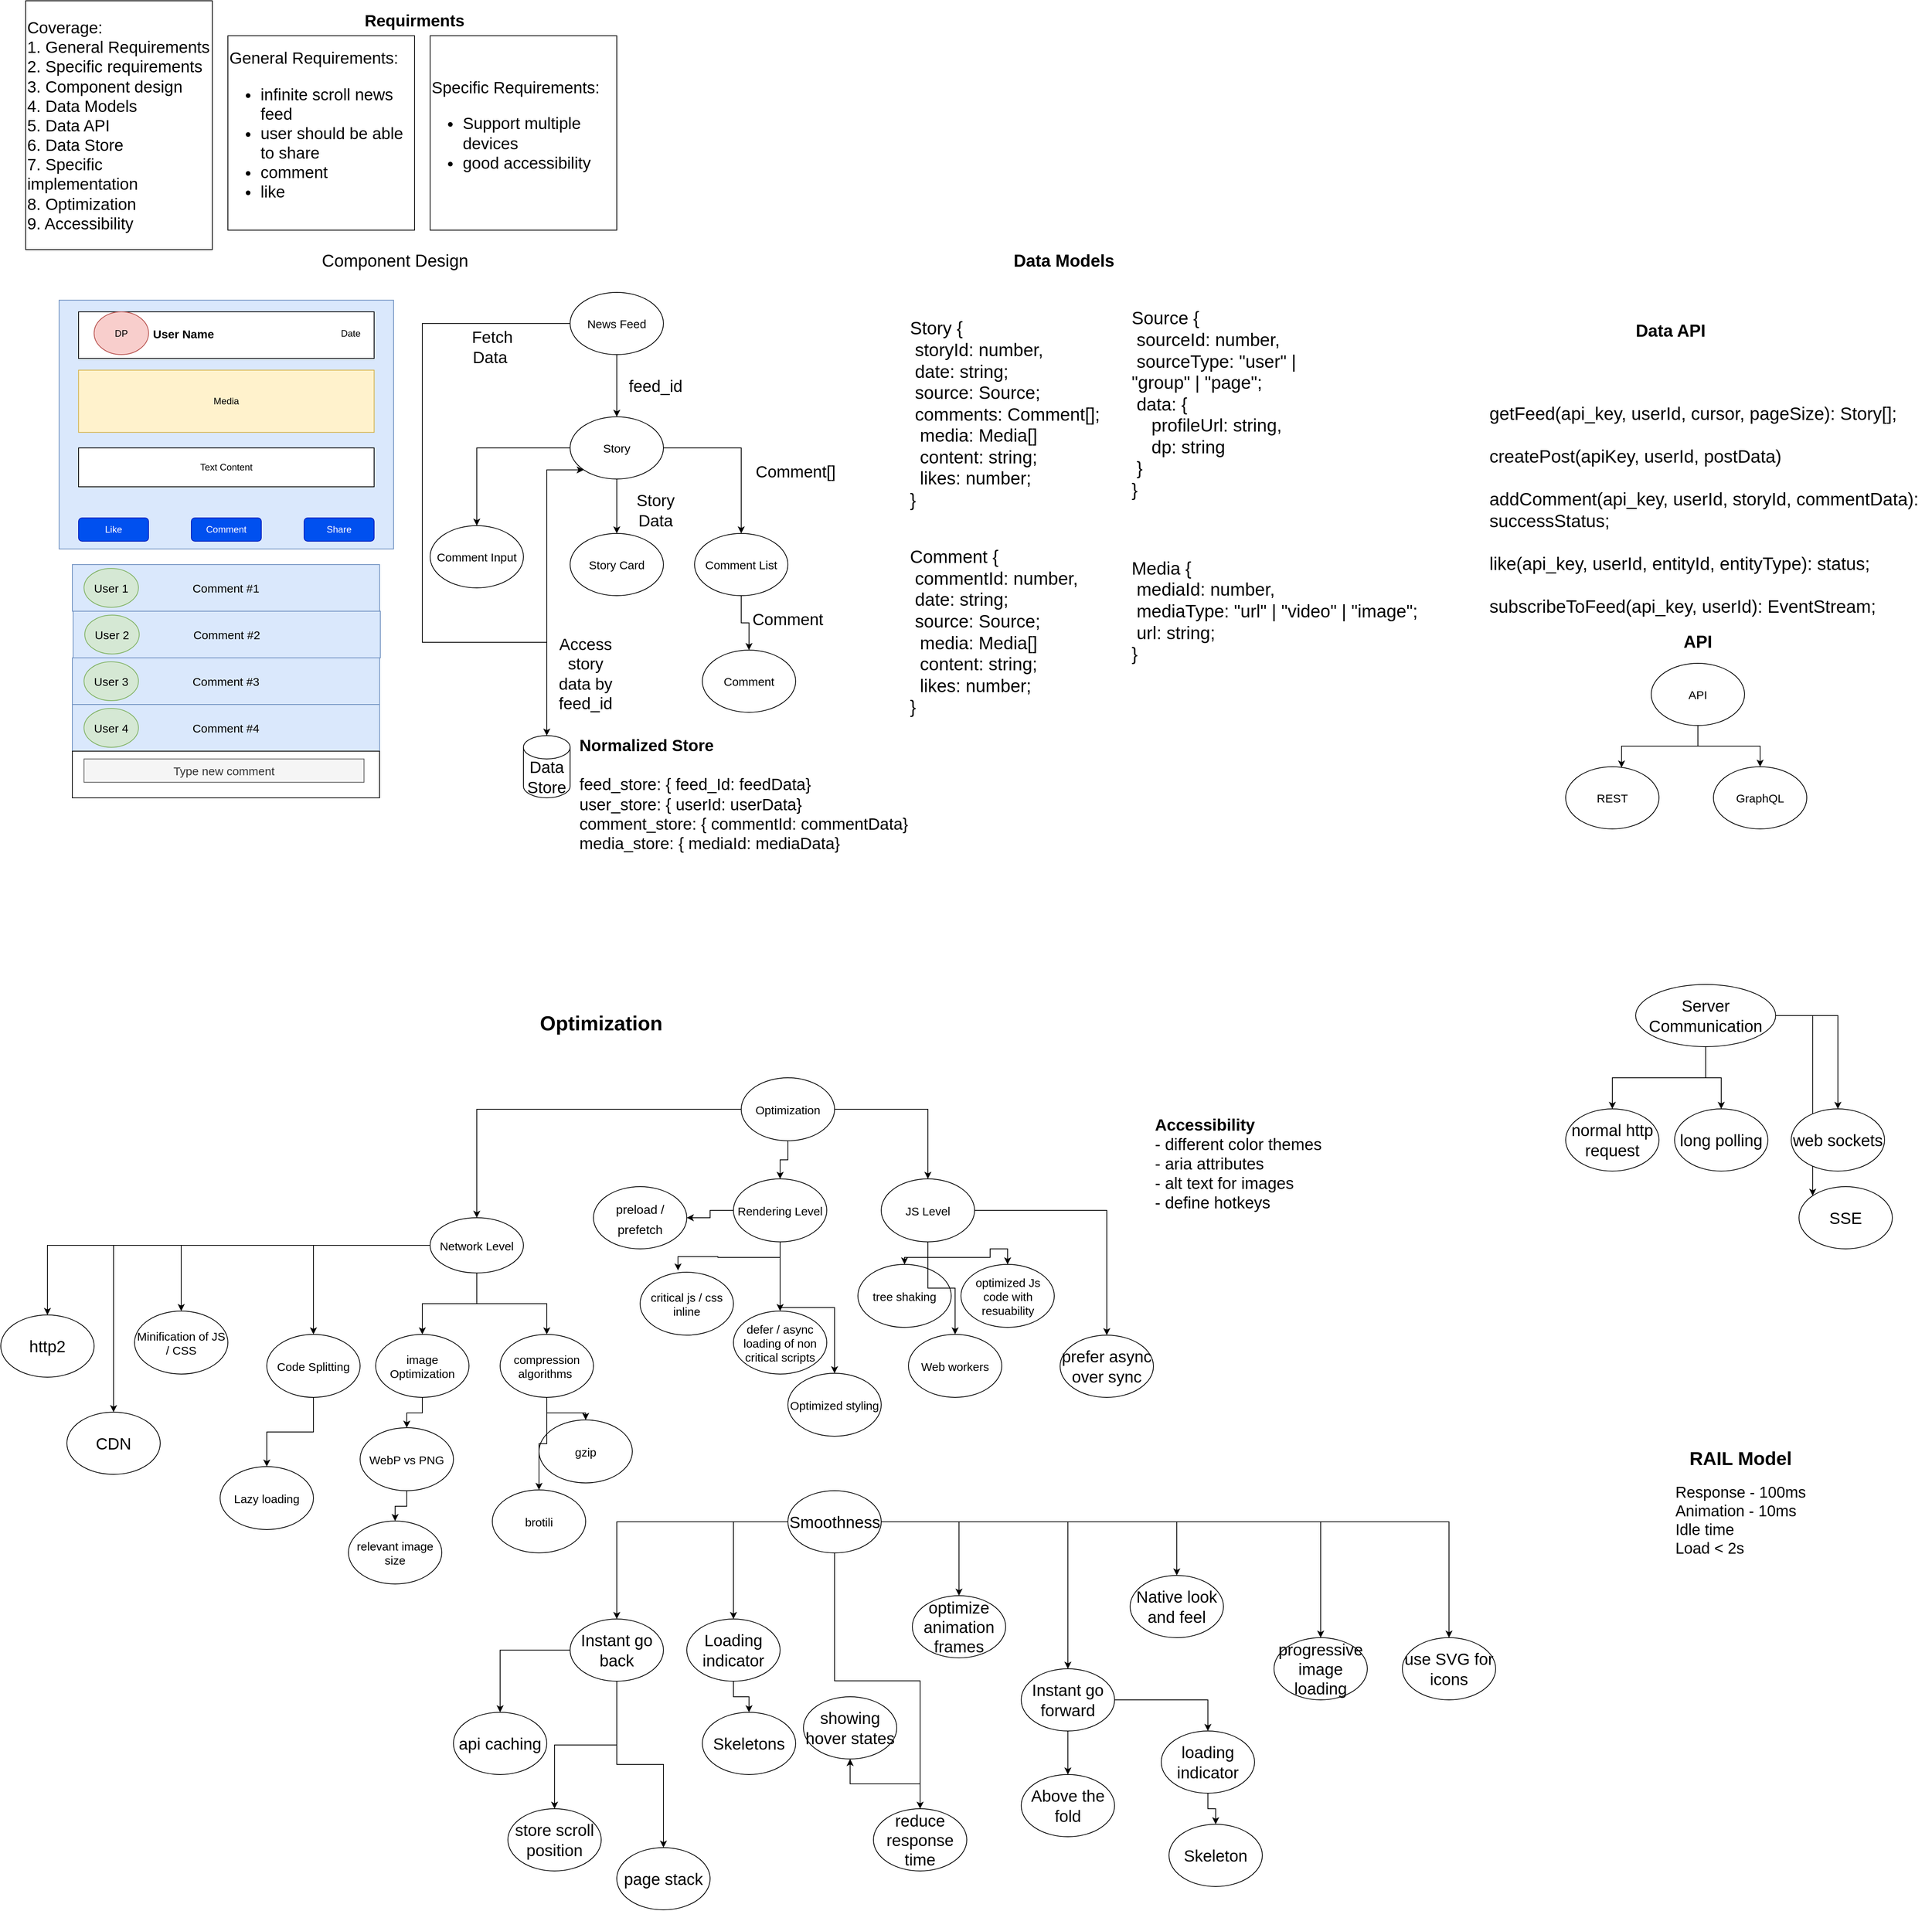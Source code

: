 <mxfile version="14.4.3" type="github">
  <diagram id="0p0uks14Em0C33D2EBcK" name="Page-1">
    <mxGraphModel dx="2427" dy="897" grid="1" gridSize="10" guides="1" tooltips="1" connect="1" arrows="1" fold="1" page="1" pageScale="1" pageWidth="850" pageHeight="1100" math="0" shadow="0">
      <root>
        <mxCell id="0" />
        <mxCell id="1" parent="0" />
        <mxCell id="MBViv05MB3DgkDzxGcCP-1" value="&lt;div style=&quot;font-size: 21px&quot;&gt;&lt;font style=&quot;font-size: 21px&quot;&gt;General Requirements:&lt;/font&gt;&lt;/div&gt;&lt;div style=&quot;font-size: 21px&quot;&gt;&lt;ul&gt;&lt;li&gt;&lt;font style=&quot;font-size: 21px&quot;&gt;infinite scroll news feed&lt;/font&gt;&lt;/li&gt;&lt;li&gt;&lt;font style=&quot;font-size: 21px&quot;&gt;user should be able to share&lt;/font&gt;&lt;/li&gt;&lt;li&gt;&lt;font style=&quot;font-size: 21px&quot;&gt;comment&amp;nbsp;&lt;/font&gt;&lt;/li&gt;&lt;li&gt;&lt;font style=&quot;font-size: 21px&quot;&gt;like&lt;/font&gt;&lt;/li&gt;&lt;/ul&gt;&lt;/div&gt;" style="rounded=0;whiteSpace=wrap;html=1;align=left;" vertex="1" parent="1">
          <mxGeometry x="-490" y="60" width="240" height="250" as="geometry" />
        </mxCell>
        <mxCell id="MBViv05MB3DgkDzxGcCP-2" value="&lt;div style=&quot;font-size: 21px&quot;&gt;&lt;font style=&quot;font-size: 21px&quot;&gt;Specific Requirements:&lt;/font&gt;&lt;/div&gt;&lt;div style=&quot;font-size: 21px&quot;&gt;&lt;ul&gt;&lt;li&gt;&lt;font style=&quot;font-size: 21px&quot;&gt;Support multiple devices&lt;/font&gt;&lt;/li&gt;&lt;li&gt;&lt;font style=&quot;font-size: 21px&quot;&gt;good accessibility&lt;/font&gt;&lt;/li&gt;&lt;/ul&gt;&lt;/div&gt;" style="rounded=0;whiteSpace=wrap;html=1;align=left;" vertex="1" parent="1">
          <mxGeometry x="-230" y="60" width="240" height="250" as="geometry" />
        </mxCell>
        <mxCell id="MBViv05MB3DgkDzxGcCP-3" value="&lt;font style=&quot;font-size: 21px&quot;&gt;Coverage:&lt;br&gt;1. General Requirements&lt;br&gt;2. Specific requirements&lt;br&gt;3. Component design&lt;br&gt;4. Data Models&lt;br&gt;5. Data API&lt;br&gt;6. Data Store&lt;br&gt;7. Specific implementation&lt;br&gt;8. Optimization&lt;br&gt;9. Accessibility&lt;/font&gt;" style="rounded=0;whiteSpace=wrap;html=1;align=left;" vertex="1" parent="1">
          <mxGeometry x="-750" y="15" width="240" height="320" as="geometry" />
        </mxCell>
        <mxCell id="MBViv05MB3DgkDzxGcCP-4" value="&lt;b&gt;&lt;font style=&quot;font-size: 21px&quot;&gt;Requirments&lt;/font&gt;&lt;/b&gt;" style="text;html=1;strokeColor=none;fillColor=none;align=center;verticalAlign=middle;whiteSpace=wrap;rounded=0;" vertex="1" parent="1">
          <mxGeometry x="-270" y="30" width="40" height="20" as="geometry" />
        </mxCell>
        <mxCell id="MBViv05MB3DgkDzxGcCP-85" value="" style="group" vertex="1" connectable="0" parent="1">
          <mxGeometry x="-690" y="740" width="396" height="300" as="geometry" />
        </mxCell>
        <mxCell id="MBViv05MB3DgkDzxGcCP-71" value="" style="group" vertex="1" connectable="0" parent="MBViv05MB3DgkDzxGcCP-85">
          <mxGeometry width="395" height="60" as="geometry" />
        </mxCell>
        <mxCell id="MBViv05MB3DgkDzxGcCP-66" value="Comment #1" style="rounded=0;whiteSpace=wrap;html=1;fontSize=15;fillColor=#dae8fc;strokeColor=#6c8ebf;" vertex="1" parent="MBViv05MB3DgkDzxGcCP-71">
          <mxGeometry width="395" height="60" as="geometry" />
        </mxCell>
        <mxCell id="MBViv05MB3DgkDzxGcCP-67" value="User 1" style="ellipse;whiteSpace=wrap;html=1;fontSize=15;fillColor=#d5e8d4;strokeColor=#82b366;" vertex="1" parent="MBViv05MB3DgkDzxGcCP-71">
          <mxGeometry x="15" y="5" width="70" height="50" as="geometry" />
        </mxCell>
        <mxCell id="MBViv05MB3DgkDzxGcCP-72" value="" style="group" vertex="1" connectable="0" parent="MBViv05MB3DgkDzxGcCP-85">
          <mxGeometry x="1" y="60" width="395" height="60" as="geometry" />
        </mxCell>
        <mxCell id="MBViv05MB3DgkDzxGcCP-73" value="Comment #2" style="rounded=0;whiteSpace=wrap;html=1;fontSize=15;fillColor=#dae8fc;strokeColor=#6c8ebf;" vertex="1" parent="MBViv05MB3DgkDzxGcCP-72">
          <mxGeometry width="395" height="60" as="geometry" />
        </mxCell>
        <mxCell id="MBViv05MB3DgkDzxGcCP-74" value="User 2" style="ellipse;whiteSpace=wrap;html=1;fontSize=15;fillColor=#d5e8d4;strokeColor=#82b366;" vertex="1" parent="MBViv05MB3DgkDzxGcCP-72">
          <mxGeometry x="15" y="5" width="70" height="50" as="geometry" />
        </mxCell>
        <mxCell id="MBViv05MB3DgkDzxGcCP-75" value="" style="group" vertex="1" connectable="0" parent="MBViv05MB3DgkDzxGcCP-85">
          <mxGeometry y="120" width="395" height="60" as="geometry" />
        </mxCell>
        <mxCell id="MBViv05MB3DgkDzxGcCP-76" value="Comment #3" style="rounded=0;whiteSpace=wrap;html=1;fontSize=15;fillColor=#dae8fc;strokeColor=#6c8ebf;" vertex="1" parent="MBViv05MB3DgkDzxGcCP-75">
          <mxGeometry width="395" height="60" as="geometry" />
        </mxCell>
        <mxCell id="MBViv05MB3DgkDzxGcCP-77" value="User 3" style="ellipse;whiteSpace=wrap;html=1;fontSize=15;fillColor=#d5e8d4;strokeColor=#82b366;" vertex="1" parent="MBViv05MB3DgkDzxGcCP-75">
          <mxGeometry x="15" y="5" width="70" height="50" as="geometry" />
        </mxCell>
        <mxCell id="MBViv05MB3DgkDzxGcCP-78" value="" style="group" vertex="1" connectable="0" parent="MBViv05MB3DgkDzxGcCP-85">
          <mxGeometry y="180" width="395" height="60" as="geometry" />
        </mxCell>
        <mxCell id="MBViv05MB3DgkDzxGcCP-79" value="Comment #4" style="rounded=0;whiteSpace=wrap;html=1;fontSize=15;fillColor=#dae8fc;strokeColor=#6c8ebf;" vertex="1" parent="MBViv05MB3DgkDzxGcCP-78">
          <mxGeometry width="395" height="60" as="geometry" />
        </mxCell>
        <mxCell id="MBViv05MB3DgkDzxGcCP-80" value="User 4" style="ellipse;whiteSpace=wrap;html=1;fontSize=15;fillColor=#d5e8d4;strokeColor=#82b366;" vertex="1" parent="MBViv05MB3DgkDzxGcCP-78">
          <mxGeometry x="15" y="5" width="70" height="50" as="geometry" />
        </mxCell>
        <mxCell id="MBViv05MB3DgkDzxGcCP-84" value="" style="group" vertex="1" connectable="0" parent="MBViv05MB3DgkDzxGcCP-85">
          <mxGeometry y="240" width="395" height="60" as="geometry" />
        </mxCell>
        <mxCell id="MBViv05MB3DgkDzxGcCP-82" value="" style="rounded=0;whiteSpace=wrap;html=1;fontSize=15;" vertex="1" parent="MBViv05MB3DgkDzxGcCP-84">
          <mxGeometry width="395" height="60" as="geometry" />
        </mxCell>
        <mxCell id="MBViv05MB3DgkDzxGcCP-83" value="Type new comment" style="rounded=0;whiteSpace=wrap;html=1;fontSize=15;fillColor=#f5f5f5;strokeColor=#666666;fontColor=#333333;" vertex="1" parent="MBViv05MB3DgkDzxGcCP-84">
          <mxGeometry x="15" y="10" width="360" height="30" as="geometry" />
        </mxCell>
        <mxCell id="MBViv05MB3DgkDzxGcCP-103" value="&lt;font style=&quot;font-size: 22px&quot;&gt;Component Design&lt;/font&gt;" style="text;html=1;strokeColor=none;fillColor=none;align=center;verticalAlign=middle;whiteSpace=wrap;rounded=0;fontSize=15;" vertex="1" parent="1">
          <mxGeometry x="-390" y="340" width="230" height="20" as="geometry" />
        </mxCell>
        <mxCell id="MBViv05MB3DgkDzxGcCP-104" value="&lt;font style=&quot;font-size: 22px&quot;&gt;&lt;b&gt;Data Models&lt;/b&gt;&lt;/font&gt;" style="text;html=1;strokeColor=none;fillColor=none;align=center;verticalAlign=middle;whiteSpace=wrap;rounded=0;fontSize=15;" vertex="1" parent="1">
          <mxGeometry x="470" y="340" width="230" height="20" as="geometry" />
        </mxCell>
        <mxCell id="MBViv05MB3DgkDzxGcCP-105" value="&lt;font style=&quot;font-size: 23px&quot;&gt;Story {&lt;br&gt;&amp;nbsp;storyId: number,&lt;br&gt;&amp;nbsp;date: string;&lt;br&gt;&amp;nbsp;source: Source;&lt;br&gt;&amp;nbsp;comments: Comment[];&lt;br&gt;&amp;nbsp; media: Media[]&lt;br&gt;&amp;nbsp; content: string;&lt;br&gt;&amp;nbsp; likes: number;&lt;br&gt;}&lt;/font&gt;" style="text;html=1;strokeColor=none;fillColor=none;align=left;verticalAlign=middle;whiteSpace=wrap;rounded=0;fontSize=15;" vertex="1" parent="1">
          <mxGeometry x="385" y="413" width="255" height="267" as="geometry" />
        </mxCell>
        <mxCell id="MBViv05MB3DgkDzxGcCP-106" value="&lt;font style=&quot;font-size: 23px&quot;&gt;Comment {&lt;br&gt;&amp;nbsp;commentId: number,&lt;br&gt;&amp;nbsp;date: string;&lt;br&gt;&amp;nbsp;source: Source;&lt;br&gt;&amp;nbsp; media: Media[]&lt;br&gt;&amp;nbsp; content: string;&lt;br&gt;&amp;nbsp; likes: number;&lt;br&gt;}&lt;/font&gt;" style="text;html=1;strokeColor=none;fillColor=none;align=left;verticalAlign=middle;whiteSpace=wrap;rounded=0;fontSize=15;" vertex="1" parent="1">
          <mxGeometry x="385" y="693" width="255" height="267" as="geometry" />
        </mxCell>
        <mxCell id="MBViv05MB3DgkDzxGcCP-107" value="&lt;font style=&quot;font-size: 23px&quot;&gt;Media {&lt;br&gt;&amp;nbsp;mediaId: number,&lt;br&gt;&amp;nbsp;mediaType: &quot;url&quot; | &quot;video&quot; | &quot;image&quot;;&lt;br&gt;&amp;nbsp;url: string;&lt;br&gt;}&lt;br&gt;&lt;br&gt;&lt;/font&gt;" style="text;html=1;strokeColor=none;fillColor=none;align=left;verticalAlign=middle;whiteSpace=wrap;rounded=0;fontSize=15;" vertex="1" parent="1">
          <mxGeometry x="670" y="680" width="400" height="267" as="geometry" />
        </mxCell>
        <mxCell id="MBViv05MB3DgkDzxGcCP-108" value="&lt;font style=&quot;font-size: 23px&quot;&gt;Source {&lt;br&gt;&amp;nbsp;sourceId: number,&lt;br&gt;&amp;nbsp;sourceType: &quot;user&quot; | &quot;group&quot; | &quot;page&quot;;&lt;br&gt;&amp;nbsp;data: {&lt;br&gt;&amp;nbsp; &amp;nbsp; profileUrl: string,&lt;br&gt;&amp;nbsp; &amp;nbsp; dp: string&lt;br&gt;&amp;nbsp;}&lt;br&gt;}&lt;/font&gt;" style="text;html=1;strokeColor=none;fillColor=none;align=left;verticalAlign=middle;whiteSpace=wrap;rounded=0;fontSize=15;" vertex="1" parent="1">
          <mxGeometry x="670" y="400" width="255" height="267" as="geometry" />
        </mxCell>
        <mxCell id="MBViv05MB3DgkDzxGcCP-109" value="&lt;font style=&quot;font-size: 22px&quot;&gt;&lt;b&gt;Data API&lt;/b&gt;&lt;/font&gt;" style="text;html=1;strokeColor=none;fillColor=none;align=center;verticalAlign=middle;whiteSpace=wrap;rounded=0;fontSize=15;" vertex="1" parent="1">
          <mxGeometry x="1250" y="430" width="230" height="20" as="geometry" />
        </mxCell>
        <mxCell id="MBViv05MB3DgkDzxGcCP-110" value="&lt;font style=&quot;font-size: 23px&quot;&gt;getFeed(api_key, userId, cursor, pageSize): Story[];&lt;br&gt;&lt;br&gt;createPost(apiKey, userId, postData)&lt;br&gt;&lt;br&gt;addComment(api_key, userId, storyId, commentData): successStatus;&lt;br&gt;&lt;br&gt;like(api_key, userId, entityId, entityType): status;&lt;br&gt;&lt;br&gt;subscribeToFeed(api_key, userId): EventStream;&lt;br&gt;&lt;/font&gt;" style="text;html=1;strokeColor=none;fillColor=none;align=left;verticalAlign=middle;whiteSpace=wrap;rounded=0;fontSize=15;" vertex="1" parent="1">
          <mxGeometry x="1130" y="470" width="570" height="400" as="geometry" />
        </mxCell>
        <mxCell id="MBViv05MB3DgkDzxGcCP-114" style="edgeStyle=orthogonalEdgeStyle;rounded=0;orthogonalLoop=1;jettySize=auto;html=1;entryX=0.599;entryY=0.013;entryDx=0;entryDy=0;entryPerimeter=0;fontSize=15;" edge="1" parent="1" source="MBViv05MB3DgkDzxGcCP-111" target="MBViv05MB3DgkDzxGcCP-112">
          <mxGeometry relative="1" as="geometry" />
        </mxCell>
        <mxCell id="MBViv05MB3DgkDzxGcCP-115" style="edgeStyle=orthogonalEdgeStyle;rounded=0;orthogonalLoop=1;jettySize=auto;html=1;entryX=0.5;entryY=0;entryDx=0;entryDy=0;fontSize=15;" edge="1" parent="1" source="MBViv05MB3DgkDzxGcCP-111" target="MBViv05MB3DgkDzxGcCP-113">
          <mxGeometry relative="1" as="geometry" />
        </mxCell>
        <mxCell id="MBViv05MB3DgkDzxGcCP-111" value="API" style="ellipse;whiteSpace=wrap;html=1;fontSize=15;align=center;" vertex="1" parent="1">
          <mxGeometry x="1340" y="867" width="120" height="80" as="geometry" />
        </mxCell>
        <mxCell id="MBViv05MB3DgkDzxGcCP-112" value="REST" style="ellipse;whiteSpace=wrap;html=1;fontSize=15;align=center;" vertex="1" parent="1">
          <mxGeometry x="1230" y="1000" width="120" height="80" as="geometry" />
        </mxCell>
        <mxCell id="MBViv05MB3DgkDzxGcCP-113" value="GraphQL" style="ellipse;whiteSpace=wrap;html=1;fontSize=15;align=center;" vertex="1" parent="1">
          <mxGeometry x="1420" y="1000" width="120" height="80" as="geometry" />
        </mxCell>
        <mxCell id="MBViv05MB3DgkDzxGcCP-116" value="&lt;b&gt;&lt;font style=&quot;font-size: 22px&quot;&gt;API&lt;/font&gt;&lt;/b&gt;" style="text;html=1;strokeColor=none;fillColor=none;align=center;verticalAlign=middle;whiteSpace=wrap;rounded=0;fontSize=15;" vertex="1" parent="1">
          <mxGeometry x="1380" y="830" width="40" height="20" as="geometry" />
        </mxCell>
        <mxCell id="MBViv05MB3DgkDzxGcCP-156" value="" style="group;fontSize=12;" vertex="1" connectable="0" parent="1">
          <mxGeometry x="-610" y="1054" width="1182.5" height="651" as="geometry" />
        </mxCell>
        <mxCell id="MBViv05MB3DgkDzxGcCP-117" value="Optimization" style="ellipse;whiteSpace=wrap;html=1;fontSize=15;align=center;" vertex="1" parent="MBViv05MB3DgkDzxGcCP-156">
          <mxGeometry x="780" y="346" width="120" height="81" as="geometry" />
        </mxCell>
        <mxCell id="MBViv05MB3DgkDzxGcCP-118" value="Network Level" style="ellipse;whiteSpace=wrap;html=1;fontSize=15;align=center;" vertex="1" parent="MBViv05MB3DgkDzxGcCP-156">
          <mxGeometry x="380" y="526" width="120" height="71" as="geometry" />
        </mxCell>
        <mxCell id="MBViv05MB3DgkDzxGcCP-121" style="edgeStyle=orthogonalEdgeStyle;rounded=0;orthogonalLoop=1;jettySize=auto;html=1;fontSize=15;" edge="1" parent="MBViv05MB3DgkDzxGcCP-156" source="MBViv05MB3DgkDzxGcCP-117" target="MBViv05MB3DgkDzxGcCP-118">
          <mxGeometry relative="1" as="geometry" />
        </mxCell>
        <mxCell id="MBViv05MB3DgkDzxGcCP-119" value="JS Level" style="ellipse;whiteSpace=wrap;html=1;fontSize=15;align=center;" vertex="1" parent="MBViv05MB3DgkDzxGcCP-156">
          <mxGeometry x="960" y="476" width="120" height="81" as="geometry" />
        </mxCell>
        <mxCell id="MBViv05MB3DgkDzxGcCP-123" style="edgeStyle=orthogonalEdgeStyle;rounded=0;orthogonalLoop=1;jettySize=auto;html=1;fontSize=15;" edge="1" parent="MBViv05MB3DgkDzxGcCP-156" source="MBViv05MB3DgkDzxGcCP-117" target="MBViv05MB3DgkDzxGcCP-119">
          <mxGeometry relative="1" as="geometry" />
        </mxCell>
        <mxCell id="MBViv05MB3DgkDzxGcCP-268" style="edgeStyle=orthogonalEdgeStyle;rounded=0;orthogonalLoop=1;jettySize=auto;html=1;entryX=1;entryY=0.5;entryDx=0;entryDy=0;fontSize=21;" edge="1" parent="MBViv05MB3DgkDzxGcCP-156" source="MBViv05MB3DgkDzxGcCP-120" target="MBViv05MB3DgkDzxGcCP-267">
          <mxGeometry relative="1" as="geometry" />
        </mxCell>
        <mxCell id="MBViv05MB3DgkDzxGcCP-120" value="Rendering Level" style="ellipse;whiteSpace=wrap;html=1;fontSize=15;align=center;" vertex="1" parent="MBViv05MB3DgkDzxGcCP-156">
          <mxGeometry x="770" y="476" width="120" height="81" as="geometry" />
        </mxCell>
        <mxCell id="MBViv05MB3DgkDzxGcCP-122" style="edgeStyle=orthogonalEdgeStyle;rounded=0;orthogonalLoop=1;jettySize=auto;html=1;fontSize=15;" edge="1" parent="MBViv05MB3DgkDzxGcCP-156" source="MBViv05MB3DgkDzxGcCP-117" target="MBViv05MB3DgkDzxGcCP-120">
          <mxGeometry relative="1" as="geometry" />
        </mxCell>
        <mxCell id="MBViv05MB3DgkDzxGcCP-124" value="Code Splitting" style="ellipse;whiteSpace=wrap;html=1;fontSize=15;align=center;" vertex="1" parent="MBViv05MB3DgkDzxGcCP-156">
          <mxGeometry x="170" y="676" width="120" height="81" as="geometry" />
        </mxCell>
        <mxCell id="MBViv05MB3DgkDzxGcCP-126" style="edgeStyle=orthogonalEdgeStyle;rounded=0;orthogonalLoop=1;jettySize=auto;html=1;fontSize=15;" edge="1" parent="MBViv05MB3DgkDzxGcCP-156" source="MBViv05MB3DgkDzxGcCP-118" target="MBViv05MB3DgkDzxGcCP-124">
          <mxGeometry relative="1" as="geometry" />
        </mxCell>
        <mxCell id="MBViv05MB3DgkDzxGcCP-127" value="image Optimization" style="ellipse;whiteSpace=wrap;html=1;fontSize=15;align=center;" vertex="1" parent="MBViv05MB3DgkDzxGcCP-156">
          <mxGeometry x="310" y="676" width="120" height="81" as="geometry" />
        </mxCell>
        <mxCell id="MBViv05MB3DgkDzxGcCP-128" style="edgeStyle=orthogonalEdgeStyle;rounded=0;orthogonalLoop=1;jettySize=auto;html=1;fontSize=15;" edge="1" parent="MBViv05MB3DgkDzxGcCP-156" source="MBViv05MB3DgkDzxGcCP-118" target="MBViv05MB3DgkDzxGcCP-127">
          <mxGeometry relative="1" as="geometry" />
        </mxCell>
        <mxCell id="MBViv05MB3DgkDzxGcCP-244" style="edgeStyle=orthogonalEdgeStyle;rounded=0;orthogonalLoop=1;jettySize=auto;html=1;fontSize=21;" edge="1" parent="MBViv05MB3DgkDzxGcCP-156" source="MBViv05MB3DgkDzxGcCP-129" target="MBViv05MB3DgkDzxGcCP-138">
          <mxGeometry relative="1" as="geometry" />
        </mxCell>
        <mxCell id="MBViv05MB3DgkDzxGcCP-129" value="WebP vs PNG" style="ellipse;whiteSpace=wrap;html=1;fontSize=15;align=center;" vertex="1" parent="MBViv05MB3DgkDzxGcCP-156">
          <mxGeometry x="290" y="796" width="120" height="81" as="geometry" />
        </mxCell>
        <mxCell id="MBViv05MB3DgkDzxGcCP-130" style="edgeStyle=orthogonalEdgeStyle;rounded=0;orthogonalLoop=1;jettySize=auto;html=1;fontSize=15;" edge="1" parent="MBViv05MB3DgkDzxGcCP-156" source="MBViv05MB3DgkDzxGcCP-127" target="MBViv05MB3DgkDzxGcCP-129">
          <mxGeometry relative="1" as="geometry" />
        </mxCell>
        <mxCell id="MBViv05MB3DgkDzxGcCP-131" value="Lazy loading" style="ellipse;whiteSpace=wrap;html=1;fontSize=15;align=center;" vertex="1" parent="MBViv05MB3DgkDzxGcCP-156">
          <mxGeometry x="110" y="846" width="120" height="81" as="geometry" />
        </mxCell>
        <mxCell id="MBViv05MB3DgkDzxGcCP-134" style="edgeStyle=orthogonalEdgeStyle;rounded=0;orthogonalLoop=1;jettySize=auto;html=1;fontSize=15;" edge="1" parent="MBViv05MB3DgkDzxGcCP-156" source="MBViv05MB3DgkDzxGcCP-124" target="MBViv05MB3DgkDzxGcCP-131">
          <mxGeometry relative="1" as="geometry" />
        </mxCell>
        <mxCell id="MBViv05MB3DgkDzxGcCP-135" value="compression algorithms&amp;nbsp;" style="ellipse;whiteSpace=wrap;html=1;fontSize=15;align=center;" vertex="1" parent="MBViv05MB3DgkDzxGcCP-156">
          <mxGeometry x="470" y="676" width="120" height="81" as="geometry" />
        </mxCell>
        <mxCell id="MBViv05MB3DgkDzxGcCP-139" style="edgeStyle=orthogonalEdgeStyle;rounded=0;orthogonalLoop=1;jettySize=auto;html=1;fontSize=15;" edge="1" parent="MBViv05MB3DgkDzxGcCP-156" source="MBViv05MB3DgkDzxGcCP-118" target="MBViv05MB3DgkDzxGcCP-135">
          <mxGeometry relative="1" as="geometry" />
        </mxCell>
        <mxCell id="MBViv05MB3DgkDzxGcCP-136" value="gzip" style="ellipse;whiteSpace=wrap;html=1;fontSize=15;align=center;" vertex="1" parent="MBViv05MB3DgkDzxGcCP-156">
          <mxGeometry x="520" y="786" width="120" height="81" as="geometry" />
        </mxCell>
        <mxCell id="MBViv05MB3DgkDzxGcCP-141" style="edgeStyle=orthogonalEdgeStyle;rounded=0;orthogonalLoop=1;jettySize=auto;html=1;fontSize=15;" edge="1" parent="MBViv05MB3DgkDzxGcCP-156" source="MBViv05MB3DgkDzxGcCP-135" target="MBViv05MB3DgkDzxGcCP-136">
          <mxGeometry relative="1" as="geometry" />
        </mxCell>
        <mxCell id="MBViv05MB3DgkDzxGcCP-137" value="brotili" style="ellipse;whiteSpace=wrap;html=1;fontSize=15;align=center;" vertex="1" parent="MBViv05MB3DgkDzxGcCP-156">
          <mxGeometry x="460" y="876" width="120" height="81" as="geometry" />
        </mxCell>
        <mxCell id="MBViv05MB3DgkDzxGcCP-140" style="edgeStyle=orthogonalEdgeStyle;rounded=0;orthogonalLoop=1;jettySize=auto;html=1;fontSize=15;" edge="1" parent="MBViv05MB3DgkDzxGcCP-156" source="MBViv05MB3DgkDzxGcCP-135" target="MBViv05MB3DgkDzxGcCP-137">
          <mxGeometry relative="1" as="geometry" />
        </mxCell>
        <mxCell id="MBViv05MB3DgkDzxGcCP-138" value="relevant image size" style="ellipse;whiteSpace=wrap;html=1;fontSize=15;align=center;" vertex="1" parent="MBViv05MB3DgkDzxGcCP-156">
          <mxGeometry x="275" y="916" width="120" height="81" as="geometry" />
        </mxCell>
        <mxCell id="MBViv05MB3DgkDzxGcCP-142" value="Minification of JS / CSS" style="ellipse;whiteSpace=wrap;html=1;fontSize=15;align=center;" vertex="1" parent="MBViv05MB3DgkDzxGcCP-156">
          <mxGeometry y="646" width="120" height="81" as="geometry" />
        </mxCell>
        <mxCell id="MBViv05MB3DgkDzxGcCP-143" style="edgeStyle=orthogonalEdgeStyle;rounded=0;orthogonalLoop=1;jettySize=auto;html=1;entryX=0.5;entryY=0;entryDx=0;entryDy=0;fontSize=15;" edge="1" parent="MBViv05MB3DgkDzxGcCP-156" source="MBViv05MB3DgkDzxGcCP-118" target="MBViv05MB3DgkDzxGcCP-142">
          <mxGeometry relative="1" as="geometry" />
        </mxCell>
        <mxCell id="MBViv05MB3DgkDzxGcCP-144" value="critical js / css inline" style="ellipse;whiteSpace=wrap;html=1;fontSize=15;align=center;" vertex="1" parent="MBViv05MB3DgkDzxGcCP-156">
          <mxGeometry x="650" y="596" width="120" height="81" as="geometry" />
        </mxCell>
        <mxCell id="MBViv05MB3DgkDzxGcCP-145" style="edgeStyle=orthogonalEdgeStyle;rounded=0;orthogonalLoop=1;jettySize=auto;html=1;entryX=0.406;entryY=-0.027;entryDx=0;entryDy=0;entryPerimeter=0;fontSize=15;" edge="1" parent="MBViv05MB3DgkDzxGcCP-156" source="MBViv05MB3DgkDzxGcCP-120" target="MBViv05MB3DgkDzxGcCP-144">
          <mxGeometry relative="1" as="geometry" />
        </mxCell>
        <mxCell id="MBViv05MB3DgkDzxGcCP-146" value="defer / async loading of non critical scripts" style="ellipse;whiteSpace=wrap;html=1;fontSize=15;align=center;" vertex="1" parent="MBViv05MB3DgkDzxGcCP-156">
          <mxGeometry x="770" y="646" width="120" height="81" as="geometry" />
        </mxCell>
        <mxCell id="MBViv05MB3DgkDzxGcCP-147" style="edgeStyle=orthogonalEdgeStyle;rounded=0;orthogonalLoop=1;jettySize=auto;html=1;fontSize=15;" edge="1" parent="MBViv05MB3DgkDzxGcCP-156" source="MBViv05MB3DgkDzxGcCP-120" target="MBViv05MB3DgkDzxGcCP-146">
          <mxGeometry relative="1" as="geometry" />
        </mxCell>
        <mxCell id="MBViv05MB3DgkDzxGcCP-148" value="Optimized styling" style="ellipse;whiteSpace=wrap;html=1;fontSize=15;align=center;" vertex="1" parent="MBViv05MB3DgkDzxGcCP-156">
          <mxGeometry x="840" y="726" width="120" height="81" as="geometry" />
        </mxCell>
        <mxCell id="MBViv05MB3DgkDzxGcCP-149" style="edgeStyle=orthogonalEdgeStyle;rounded=0;orthogonalLoop=1;jettySize=auto;html=1;entryX=0.5;entryY=0;entryDx=0;entryDy=0;fontSize=15;" edge="1" parent="MBViv05MB3DgkDzxGcCP-156" source="MBViv05MB3DgkDzxGcCP-120" target="MBViv05MB3DgkDzxGcCP-148">
          <mxGeometry relative="1" as="geometry" />
        </mxCell>
        <mxCell id="MBViv05MB3DgkDzxGcCP-150" value="optimized Js code with resuability" style="ellipse;whiteSpace=wrap;html=1;fontSize=15;align=center;" vertex="1" parent="MBViv05MB3DgkDzxGcCP-156">
          <mxGeometry x="1062.5" y="586" width="120" height="81" as="geometry" />
        </mxCell>
        <mxCell id="MBViv05MB3DgkDzxGcCP-153" style="edgeStyle=orthogonalEdgeStyle;rounded=0;orthogonalLoop=1;jettySize=auto;html=1;fontSize=15;" edge="1" parent="MBViv05MB3DgkDzxGcCP-156" source="MBViv05MB3DgkDzxGcCP-119" target="MBViv05MB3DgkDzxGcCP-150">
          <mxGeometry relative="1" as="geometry" />
        </mxCell>
        <mxCell id="MBViv05MB3DgkDzxGcCP-151" value="tree shaking" style="ellipse;whiteSpace=wrap;html=1;fontSize=15;align=center;" vertex="1" parent="MBViv05MB3DgkDzxGcCP-156">
          <mxGeometry x="930" y="586" width="120" height="81" as="geometry" />
        </mxCell>
        <mxCell id="MBViv05MB3DgkDzxGcCP-152" style="edgeStyle=orthogonalEdgeStyle;rounded=0;orthogonalLoop=1;jettySize=auto;html=1;fontSize=15;" edge="1" parent="MBViv05MB3DgkDzxGcCP-156" source="MBViv05MB3DgkDzxGcCP-119" target="MBViv05MB3DgkDzxGcCP-151">
          <mxGeometry relative="1" as="geometry" />
        </mxCell>
        <mxCell id="MBViv05MB3DgkDzxGcCP-154" value="Web workers" style="ellipse;whiteSpace=wrap;html=1;fontSize=15;align=center;" vertex="1" parent="MBViv05MB3DgkDzxGcCP-156">
          <mxGeometry x="995" y="676" width="120" height="81" as="geometry" />
        </mxCell>
        <mxCell id="MBViv05MB3DgkDzxGcCP-155" style="edgeStyle=orthogonalEdgeStyle;rounded=0;orthogonalLoop=1;jettySize=auto;html=1;fontSize=15;" edge="1" parent="MBViv05MB3DgkDzxGcCP-156" source="MBViv05MB3DgkDzxGcCP-119" target="MBViv05MB3DgkDzxGcCP-154">
          <mxGeometry relative="1" as="geometry" />
        </mxCell>
        <mxCell id="MBViv05MB3DgkDzxGcCP-158" value="Smoothness" style="ellipse;whiteSpace=wrap;html=1;fontSize=21;align=left;" vertex="1" parent="MBViv05MB3DgkDzxGcCP-156">
          <mxGeometry x="840" y="877" width="120" height="80" as="geometry" />
        </mxCell>
        <mxCell id="MBViv05MB3DgkDzxGcCP-215" value="&lt;font style=&quot;font-size: 26px&quot;&gt;Optimization&lt;/font&gt;" style="text;html=1;strokeColor=none;fillColor=none;align=center;verticalAlign=middle;whiteSpace=wrap;rounded=0;fontSize=21;fontStyle=1" vertex="1" parent="MBViv05MB3DgkDzxGcCP-156">
          <mxGeometry x="580" y="266" width="40" height="20" as="geometry" />
        </mxCell>
        <mxCell id="MBViv05MB3DgkDzxGcCP-267" value="&lt;font style=&quot;font-size: 16px&quot;&gt;preload / prefetch&lt;/font&gt;" style="ellipse;whiteSpace=wrap;html=1;fontSize=21;align=center;" vertex="1" parent="MBViv05MB3DgkDzxGcCP-156">
          <mxGeometry x="590" y="486" width="120" height="80" as="geometry" />
        </mxCell>
        <mxCell id="MBViv05MB3DgkDzxGcCP-157" value="&lt;b&gt;Accessibility&lt;/b&gt;&lt;br&gt;- different color themes&lt;br&gt;- aria attributes&lt;br&gt;- alt text for images&lt;br&gt;- define hotkeys" style="text;html=1;strokeColor=none;fillColor=none;align=left;verticalAlign=middle;whiteSpace=wrap;rounded=0;fontSize=21;" vertex="1" parent="1">
          <mxGeometry x="700" y="1420" width="430" height="180" as="geometry" />
        </mxCell>
        <mxCell id="MBViv05MB3DgkDzxGcCP-162" style="edgeStyle=orthogonalEdgeStyle;rounded=0;orthogonalLoop=1;jettySize=auto;html=1;fontSize=21;" edge="1" parent="1" source="MBViv05MB3DgkDzxGcCP-159" target="MBViv05MB3DgkDzxGcCP-161">
          <mxGeometry relative="1" as="geometry" />
        </mxCell>
        <mxCell id="MBViv05MB3DgkDzxGcCP-159" value="Loading indicator" style="ellipse;whiteSpace=wrap;html=1;fontSize=21;align=center;" vertex="1" parent="1">
          <mxGeometry x="100" y="2096" width="120" height="80" as="geometry" />
        </mxCell>
        <mxCell id="MBViv05MB3DgkDzxGcCP-160" style="edgeStyle=orthogonalEdgeStyle;rounded=0;orthogonalLoop=1;jettySize=auto;html=1;fontSize=21;" edge="1" parent="1" source="MBViv05MB3DgkDzxGcCP-158" target="MBViv05MB3DgkDzxGcCP-159">
          <mxGeometry relative="1" as="geometry" />
        </mxCell>
        <mxCell id="MBViv05MB3DgkDzxGcCP-161" value="Skeletons" style="ellipse;whiteSpace=wrap;html=1;fontSize=21;align=center;" vertex="1" parent="1">
          <mxGeometry x="120" y="2216" width="120" height="80" as="geometry" />
        </mxCell>
        <mxCell id="MBViv05MB3DgkDzxGcCP-166" style="edgeStyle=orthogonalEdgeStyle;rounded=0;orthogonalLoop=1;jettySize=auto;html=1;fontSize=21;" edge="1" parent="1" source="MBViv05MB3DgkDzxGcCP-163" target="MBViv05MB3DgkDzxGcCP-165">
          <mxGeometry relative="1" as="geometry" />
        </mxCell>
        <mxCell id="MBViv05MB3DgkDzxGcCP-163" value="reduce response time" style="ellipse;whiteSpace=wrap;html=1;fontSize=21;align=center;" vertex="1" parent="1">
          <mxGeometry x="340" y="2340" width="120" height="80" as="geometry" />
        </mxCell>
        <mxCell id="MBViv05MB3DgkDzxGcCP-164" style="edgeStyle=orthogonalEdgeStyle;rounded=0;orthogonalLoop=1;jettySize=auto;html=1;fontSize=21;" edge="1" parent="1" source="MBViv05MB3DgkDzxGcCP-158" target="MBViv05MB3DgkDzxGcCP-163">
          <mxGeometry relative="1" as="geometry" />
        </mxCell>
        <mxCell id="MBViv05MB3DgkDzxGcCP-165" value="showing hover states" style="ellipse;whiteSpace=wrap;html=1;fontSize=21;align=center;" vertex="1" parent="1">
          <mxGeometry x="250" y="2196" width="120" height="80" as="geometry" />
        </mxCell>
        <mxCell id="MBViv05MB3DgkDzxGcCP-167" value="optimize animation frames" style="ellipse;whiteSpace=wrap;html=1;fontSize=21;align=center;" vertex="1" parent="1">
          <mxGeometry x="390" y="2066" width="120" height="80" as="geometry" />
        </mxCell>
        <mxCell id="MBViv05MB3DgkDzxGcCP-168" style="edgeStyle=orthogonalEdgeStyle;rounded=0;orthogonalLoop=1;jettySize=auto;html=1;fontSize=21;" edge="1" parent="1" source="MBViv05MB3DgkDzxGcCP-158" target="MBViv05MB3DgkDzxGcCP-167">
          <mxGeometry relative="1" as="geometry" />
        </mxCell>
        <mxCell id="MBViv05MB3DgkDzxGcCP-221" style="edgeStyle=orthogonalEdgeStyle;rounded=0;orthogonalLoop=1;jettySize=auto;html=1;fontSize=21;" edge="1" parent="1" source="MBViv05MB3DgkDzxGcCP-216" target="MBViv05MB3DgkDzxGcCP-217">
          <mxGeometry relative="1" as="geometry" />
        </mxCell>
        <mxCell id="MBViv05MB3DgkDzxGcCP-222" style="edgeStyle=orthogonalEdgeStyle;rounded=0;orthogonalLoop=1;jettySize=auto;html=1;fontSize=21;" edge="1" parent="1" source="MBViv05MB3DgkDzxGcCP-216" target="MBViv05MB3DgkDzxGcCP-218">
          <mxGeometry relative="1" as="geometry" />
        </mxCell>
        <mxCell id="MBViv05MB3DgkDzxGcCP-223" style="edgeStyle=orthogonalEdgeStyle;rounded=0;orthogonalLoop=1;jettySize=auto;html=1;fontSize=21;" edge="1" parent="1" source="MBViv05MB3DgkDzxGcCP-216" target="MBViv05MB3DgkDzxGcCP-219">
          <mxGeometry relative="1" as="geometry" />
        </mxCell>
        <mxCell id="MBViv05MB3DgkDzxGcCP-224" style="edgeStyle=orthogonalEdgeStyle;rounded=0;orthogonalLoop=1;jettySize=auto;html=1;entryX=0;entryY=0;entryDx=0;entryDy=0;fontSize=21;" edge="1" parent="1" source="MBViv05MB3DgkDzxGcCP-216" target="MBViv05MB3DgkDzxGcCP-220">
          <mxGeometry relative="1" as="geometry" />
        </mxCell>
        <mxCell id="MBViv05MB3DgkDzxGcCP-216" value="Server Communication" style="ellipse;whiteSpace=wrap;html=1;fontSize=21;align=center;" vertex="1" parent="1">
          <mxGeometry x="1320" y="1280" width="180" height="80" as="geometry" />
        </mxCell>
        <mxCell id="MBViv05MB3DgkDzxGcCP-217" value="normal http request" style="ellipse;whiteSpace=wrap;html=1;fontSize=21;align=center;" vertex="1" parent="1">
          <mxGeometry x="1230" y="1440" width="120" height="80" as="geometry" />
        </mxCell>
        <mxCell id="MBViv05MB3DgkDzxGcCP-218" value="long polling" style="ellipse;whiteSpace=wrap;html=1;fontSize=21;align=center;" vertex="1" parent="1">
          <mxGeometry x="1370" y="1440" width="120" height="80" as="geometry" />
        </mxCell>
        <mxCell id="MBViv05MB3DgkDzxGcCP-219" value="web sockets" style="ellipse;whiteSpace=wrap;html=1;fontSize=21;align=center;" vertex="1" parent="1">
          <mxGeometry x="1520" y="1440" width="120" height="80" as="geometry" />
        </mxCell>
        <mxCell id="MBViv05MB3DgkDzxGcCP-220" value="SSE" style="ellipse;whiteSpace=wrap;html=1;fontSize=21;align=center;" vertex="1" parent="1">
          <mxGeometry x="1530" y="1540" width="120" height="80" as="geometry" />
        </mxCell>
        <mxCell id="MBViv05MB3DgkDzxGcCP-227" value="" style="group" vertex="1" connectable="0" parent="1">
          <mxGeometry x="-707.0" y="400" width="430" height="320" as="geometry" />
        </mxCell>
        <mxCell id="MBViv05MB3DgkDzxGcCP-22" value="" style="rounded=0;whiteSpace=wrap;html=1;fillColor=#dae8fc;strokeColor=#6c8ebf;" vertex="1" parent="MBViv05MB3DgkDzxGcCP-227">
          <mxGeometry width="430" height="320" as="geometry" />
        </mxCell>
        <mxCell id="MBViv05MB3DgkDzxGcCP-26" value="Comment" style="rounded=1;whiteSpace=wrap;html=1;fillColor=#0050ef;strokeColor=#001DBC;fontColor=#ffffff;" vertex="1" parent="MBViv05MB3DgkDzxGcCP-227">
          <mxGeometry x="170" y="280" width="90" height="30" as="geometry" />
        </mxCell>
        <mxCell id="MBViv05MB3DgkDzxGcCP-27" value="Like" style="rounded=1;whiteSpace=wrap;html=1;fillColor=#0050ef;strokeColor=#001DBC;fontColor=#ffffff;" vertex="1" parent="MBViv05MB3DgkDzxGcCP-227">
          <mxGeometry x="25" y="280" width="90" height="30" as="geometry" />
        </mxCell>
        <mxCell id="MBViv05MB3DgkDzxGcCP-28" value="Media" style="rounded=0;whiteSpace=wrap;html=1;fillColor=#fff2cc;strokeColor=#d6b656;" vertex="1" parent="MBViv05MB3DgkDzxGcCP-227">
          <mxGeometry x="25" y="90" width="380" height="80" as="geometry" />
        </mxCell>
        <mxCell id="MBViv05MB3DgkDzxGcCP-29" value="Text Content" style="rounded=0;whiteSpace=wrap;html=1;" vertex="1" parent="MBViv05MB3DgkDzxGcCP-227">
          <mxGeometry x="25" y="190" width="380" height="50" as="geometry" />
        </mxCell>
        <mxCell id="MBViv05MB3DgkDzxGcCP-30" value="" style="rounded=0;whiteSpace=wrap;html=1;" vertex="1" parent="MBViv05MB3DgkDzxGcCP-227">
          <mxGeometry x="25" y="15" width="380" height="60" as="geometry" />
        </mxCell>
        <mxCell id="MBViv05MB3DgkDzxGcCP-40" value="DP" style="ellipse;whiteSpace=wrap;html=1;fillColor=#f8cecc;strokeColor=#b85450;" vertex="1" parent="MBViv05MB3DgkDzxGcCP-227">
          <mxGeometry x="45" y="15" width="70" height="55" as="geometry" />
        </mxCell>
        <mxCell id="MBViv05MB3DgkDzxGcCP-41" value="User Name" style="text;html=1;strokeColor=none;fillColor=none;align=center;verticalAlign=middle;whiteSpace=wrap;rounded=0;fontStyle=1;fontSize=15;" vertex="1" parent="MBViv05MB3DgkDzxGcCP-227">
          <mxGeometry x="115" y="32.5" width="90" height="20" as="geometry" />
        </mxCell>
        <mxCell id="MBViv05MB3DgkDzxGcCP-42" value="Date" style="text;html=1;strokeColor=none;fillColor=none;align=center;verticalAlign=middle;whiteSpace=wrap;rounded=0;" vertex="1" parent="MBViv05MB3DgkDzxGcCP-227">
          <mxGeometry x="355.0" y="33" width="40" height="20" as="geometry" />
        </mxCell>
        <mxCell id="MBViv05MB3DgkDzxGcCP-226" value="Share" style="rounded=1;whiteSpace=wrap;html=1;fillColor=#0050ef;strokeColor=#001DBC;fontColor=#ffffff;" vertex="1" parent="MBViv05MB3DgkDzxGcCP-227">
          <mxGeometry x="315" y="280" width="90" height="30" as="geometry" />
        </mxCell>
        <mxCell id="MBViv05MB3DgkDzxGcCP-228" value="" style="group" vertex="1" connectable="0" parent="1">
          <mxGeometry x="-230" y="390" width="480" height="540" as="geometry" />
        </mxCell>
        <mxCell id="MBViv05MB3DgkDzxGcCP-86" value="News Feed" style="ellipse;whiteSpace=wrap;html=1;fontSize=15;" vertex="1" parent="MBViv05MB3DgkDzxGcCP-228">
          <mxGeometry x="180" width="120" height="80" as="geometry" />
        </mxCell>
        <mxCell id="MBViv05MB3DgkDzxGcCP-93" value="Story" style="ellipse;whiteSpace=wrap;html=1;fontSize=15;" vertex="1" parent="MBViv05MB3DgkDzxGcCP-228">
          <mxGeometry x="180" y="160" width="120" height="80" as="geometry" />
        </mxCell>
        <mxCell id="MBViv05MB3DgkDzxGcCP-94" style="edgeStyle=orthogonalEdgeStyle;rounded=0;orthogonalLoop=1;jettySize=auto;html=1;entryX=0.5;entryY=0;entryDx=0;entryDy=0;fontSize=15;" edge="1" parent="MBViv05MB3DgkDzxGcCP-228" source="MBViv05MB3DgkDzxGcCP-86" target="MBViv05MB3DgkDzxGcCP-93">
          <mxGeometry relative="1" as="geometry" />
        </mxCell>
        <mxCell id="MBViv05MB3DgkDzxGcCP-95" value="Story Card" style="ellipse;whiteSpace=wrap;html=1;fontSize=15;" vertex="1" parent="MBViv05MB3DgkDzxGcCP-228">
          <mxGeometry x="180" y="310" width="120" height="80" as="geometry" />
        </mxCell>
        <mxCell id="MBViv05MB3DgkDzxGcCP-96" style="edgeStyle=orthogonalEdgeStyle;rounded=0;orthogonalLoop=1;jettySize=auto;html=1;entryX=0.5;entryY=0;entryDx=0;entryDy=0;fontSize=15;" edge="1" parent="MBViv05MB3DgkDzxGcCP-228" source="MBViv05MB3DgkDzxGcCP-93" target="MBViv05MB3DgkDzxGcCP-95">
          <mxGeometry relative="1" as="geometry" />
        </mxCell>
        <mxCell id="MBViv05MB3DgkDzxGcCP-97" value="Comment List" style="ellipse;whiteSpace=wrap;html=1;fontSize=15;" vertex="1" parent="MBViv05MB3DgkDzxGcCP-228">
          <mxGeometry x="340" y="310" width="120" height="80" as="geometry" />
        </mxCell>
        <mxCell id="MBViv05MB3DgkDzxGcCP-98" style="edgeStyle=orthogonalEdgeStyle;rounded=0;orthogonalLoop=1;jettySize=auto;html=1;fontSize=15;" edge="1" parent="MBViv05MB3DgkDzxGcCP-228" source="MBViv05MB3DgkDzxGcCP-93" target="MBViv05MB3DgkDzxGcCP-97">
          <mxGeometry relative="1" as="geometry" />
        </mxCell>
        <mxCell id="MBViv05MB3DgkDzxGcCP-99" value="Comment Input" style="ellipse;whiteSpace=wrap;html=1;fontSize=15;" vertex="1" parent="MBViv05MB3DgkDzxGcCP-228">
          <mxGeometry y="300" width="120" height="80" as="geometry" />
        </mxCell>
        <mxCell id="MBViv05MB3DgkDzxGcCP-100" style="edgeStyle=orthogonalEdgeStyle;rounded=0;orthogonalLoop=1;jettySize=auto;html=1;fontSize=15;" edge="1" parent="MBViv05MB3DgkDzxGcCP-228" source="MBViv05MB3DgkDzxGcCP-93" target="MBViv05MB3DgkDzxGcCP-99">
          <mxGeometry relative="1" as="geometry" />
        </mxCell>
        <mxCell id="MBViv05MB3DgkDzxGcCP-101" value="Comment" style="ellipse;whiteSpace=wrap;html=1;fontSize=15;" vertex="1" parent="MBViv05MB3DgkDzxGcCP-228">
          <mxGeometry x="350" y="460" width="120" height="80" as="geometry" />
        </mxCell>
        <mxCell id="MBViv05MB3DgkDzxGcCP-102" style="edgeStyle=orthogonalEdgeStyle;rounded=0;orthogonalLoop=1;jettySize=auto;html=1;fontSize=15;" edge="1" parent="MBViv05MB3DgkDzxGcCP-228" source="MBViv05MB3DgkDzxGcCP-97" target="MBViv05MB3DgkDzxGcCP-101">
          <mxGeometry relative="1" as="geometry" />
        </mxCell>
        <mxCell id="MBViv05MB3DgkDzxGcCP-231" value="Fetch Data&amp;nbsp;" style="text;html=1;strokeColor=none;fillColor=none;align=center;verticalAlign=middle;whiteSpace=wrap;rounded=0;fontSize=21;" vertex="1" parent="MBViv05MB3DgkDzxGcCP-228">
          <mxGeometry x="60" y="60" width="40" height="20" as="geometry" />
        </mxCell>
        <mxCell id="MBViv05MB3DgkDzxGcCP-235" value="feed_id" style="text;html=1;strokeColor=none;fillColor=none;align=center;verticalAlign=middle;whiteSpace=wrap;rounded=0;fontSize=21;" vertex="1" parent="MBViv05MB3DgkDzxGcCP-228">
          <mxGeometry x="270" y="110" width="40" height="20" as="geometry" />
        </mxCell>
        <mxCell id="MBViv05MB3DgkDzxGcCP-236" value="Story Data" style="text;html=1;strokeColor=none;fillColor=none;align=center;verticalAlign=middle;whiteSpace=wrap;rounded=0;fontSize=21;" vertex="1" parent="MBViv05MB3DgkDzxGcCP-228">
          <mxGeometry x="270" y="270" width="40" height="20" as="geometry" />
        </mxCell>
        <mxCell id="MBViv05MB3DgkDzxGcCP-237" value="Comment[]" style="text;html=1;strokeColor=none;fillColor=none;align=center;verticalAlign=middle;whiteSpace=wrap;rounded=0;fontSize=21;" vertex="1" parent="MBViv05MB3DgkDzxGcCP-228">
          <mxGeometry x="450" y="220" width="40" height="20" as="geometry" />
        </mxCell>
        <mxCell id="MBViv05MB3DgkDzxGcCP-238" value="Comment" style="text;html=1;strokeColor=none;fillColor=none;align=center;verticalAlign=middle;whiteSpace=wrap;rounded=0;fontSize=21;" vertex="1" parent="MBViv05MB3DgkDzxGcCP-228">
          <mxGeometry x="440" y="410" width="40" height="20" as="geometry" />
        </mxCell>
        <mxCell id="MBViv05MB3DgkDzxGcCP-240" value="Access story data by feed_id" style="text;html=1;strokeColor=none;fillColor=none;align=center;verticalAlign=middle;whiteSpace=wrap;rounded=0;fontSize=21;" vertex="1" parent="MBViv05MB3DgkDzxGcCP-228">
          <mxGeometry x="180" y="480" width="40" height="20" as="geometry" />
        </mxCell>
        <mxCell id="MBViv05MB3DgkDzxGcCP-232" style="edgeStyle=orthogonalEdgeStyle;rounded=0;orthogonalLoop=1;jettySize=auto;html=1;entryX=0;entryY=1;entryDx=0;entryDy=0;fontSize=21;" edge="1" parent="1" source="MBViv05MB3DgkDzxGcCP-229" target="MBViv05MB3DgkDzxGcCP-93">
          <mxGeometry relative="1" as="geometry">
            <Array as="points">
              <mxPoint x="-80" y="618" />
            </Array>
          </mxGeometry>
        </mxCell>
        <mxCell id="MBViv05MB3DgkDzxGcCP-229" value="Data Store" style="shape=cylinder3;whiteSpace=wrap;html=1;boundedLbl=1;backgroundOutline=1;size=15;fontSize=21;align=center;" vertex="1" parent="1">
          <mxGeometry x="-110" y="960" width="60" height="80" as="geometry" />
        </mxCell>
        <mxCell id="MBViv05MB3DgkDzxGcCP-230" style="edgeStyle=orthogonalEdgeStyle;rounded=0;orthogonalLoop=1;jettySize=auto;html=1;fontSize=21;entryX=0.5;entryY=0;entryDx=0;entryDy=0;entryPerimeter=0;" edge="1" parent="1" source="MBViv05MB3DgkDzxGcCP-86" target="MBViv05MB3DgkDzxGcCP-229">
          <mxGeometry relative="1" as="geometry">
            <mxPoint x="20" y="1060.0" as="targetPoint" />
            <Array as="points">
              <mxPoint x="-240" y="430" />
              <mxPoint x="-240" y="840" />
              <mxPoint x="-80" y="840" />
            </Array>
          </mxGeometry>
        </mxCell>
        <mxCell id="MBViv05MB3DgkDzxGcCP-233" value="&lt;b&gt;Normalized Store&lt;/b&gt;&lt;br&gt;&lt;br&gt;feed_store: { feed_Id: feedData}&lt;br&gt;user_store: { userId: userData}&lt;br&gt;comment_store: { commentId: commentData}&lt;br&gt;media_store: { mediaId: mediaData}" style="text;html=1;strokeColor=none;fillColor=none;align=left;verticalAlign=middle;whiteSpace=wrap;rounded=0;fontSize=21;" vertex="1" parent="1">
          <mxGeometry x="-40" y="960" width="460" height="150" as="geometry" />
        </mxCell>
        <mxCell id="MBViv05MB3DgkDzxGcCP-242" value="http2" style="ellipse;whiteSpace=wrap;html=1;fontSize=21;align=center;" vertex="1" parent="1">
          <mxGeometry x="-782" y="1705" width="120" height="80" as="geometry" />
        </mxCell>
        <mxCell id="MBViv05MB3DgkDzxGcCP-243" style="edgeStyle=orthogonalEdgeStyle;rounded=0;orthogonalLoop=1;jettySize=auto;html=1;fontSize=21;" edge="1" parent="1" source="MBViv05MB3DgkDzxGcCP-118" target="MBViv05MB3DgkDzxGcCP-242">
          <mxGeometry relative="1" as="geometry" />
        </mxCell>
        <mxCell id="MBViv05MB3DgkDzxGcCP-245" value="prefer async over sync" style="ellipse;whiteSpace=wrap;html=1;fontSize=21;align=center;" vertex="1" parent="1">
          <mxGeometry x="580" y="1731" width="120" height="80" as="geometry" />
        </mxCell>
        <mxCell id="MBViv05MB3DgkDzxGcCP-246" style="edgeStyle=orthogonalEdgeStyle;rounded=0;orthogonalLoop=1;jettySize=auto;html=1;fontSize=21;" edge="1" parent="1" source="MBViv05MB3DgkDzxGcCP-119" target="MBViv05MB3DgkDzxGcCP-245">
          <mxGeometry relative="1" as="geometry" />
        </mxCell>
        <mxCell id="MBViv05MB3DgkDzxGcCP-247" value="CDN" style="ellipse;whiteSpace=wrap;html=1;fontSize=21;align=center;" vertex="1" parent="1">
          <mxGeometry x="-697" y="1830" width="120" height="80" as="geometry" />
        </mxCell>
        <mxCell id="MBViv05MB3DgkDzxGcCP-248" style="edgeStyle=orthogonalEdgeStyle;rounded=0;orthogonalLoop=1;jettySize=auto;html=1;fontSize=21;" edge="1" parent="1" source="MBViv05MB3DgkDzxGcCP-118" target="MBViv05MB3DgkDzxGcCP-247">
          <mxGeometry relative="1" as="geometry" />
        </mxCell>
        <mxCell id="MBViv05MB3DgkDzxGcCP-256" style="edgeStyle=orthogonalEdgeStyle;rounded=0;orthogonalLoop=1;jettySize=auto;html=1;fontSize=21;" edge="1" parent="1" source="MBViv05MB3DgkDzxGcCP-249" target="MBViv05MB3DgkDzxGcCP-255">
          <mxGeometry relative="1" as="geometry" />
        </mxCell>
        <mxCell id="MBViv05MB3DgkDzxGcCP-257" style="edgeStyle=orthogonalEdgeStyle;rounded=0;orthogonalLoop=1;jettySize=auto;html=1;fontSize=21;" edge="1" parent="1" source="MBViv05MB3DgkDzxGcCP-249" target="MBViv05MB3DgkDzxGcCP-254">
          <mxGeometry relative="1" as="geometry" />
        </mxCell>
        <mxCell id="MBViv05MB3DgkDzxGcCP-258" style="edgeStyle=orthogonalEdgeStyle;rounded=0;orthogonalLoop=1;jettySize=auto;html=1;fontSize=21;" edge="1" parent="1" source="MBViv05MB3DgkDzxGcCP-249" target="MBViv05MB3DgkDzxGcCP-253">
          <mxGeometry relative="1" as="geometry" />
        </mxCell>
        <mxCell id="MBViv05MB3DgkDzxGcCP-249" value="Instant go back" style="ellipse;whiteSpace=wrap;html=1;fontSize=21;align=center;" vertex="1" parent="1">
          <mxGeometry x="-50" y="2096" width="120" height="80" as="geometry" />
        </mxCell>
        <mxCell id="MBViv05MB3DgkDzxGcCP-250" style="edgeStyle=orthogonalEdgeStyle;rounded=0;orthogonalLoop=1;jettySize=auto;html=1;fontSize=21;" edge="1" parent="1" source="MBViv05MB3DgkDzxGcCP-158" target="MBViv05MB3DgkDzxGcCP-249">
          <mxGeometry relative="1" as="geometry" />
        </mxCell>
        <mxCell id="MBViv05MB3DgkDzxGcCP-260" style="edgeStyle=orthogonalEdgeStyle;rounded=0;orthogonalLoop=1;jettySize=auto;html=1;entryX=0.5;entryY=0;entryDx=0;entryDy=0;fontSize=21;" edge="1" parent="1" source="MBViv05MB3DgkDzxGcCP-251" target="MBViv05MB3DgkDzxGcCP-259">
          <mxGeometry relative="1" as="geometry" />
        </mxCell>
        <mxCell id="MBViv05MB3DgkDzxGcCP-264" style="edgeStyle=orthogonalEdgeStyle;rounded=0;orthogonalLoop=1;jettySize=auto;html=1;fontSize=21;" edge="1" parent="1" source="MBViv05MB3DgkDzxGcCP-251" target="MBViv05MB3DgkDzxGcCP-263">
          <mxGeometry relative="1" as="geometry" />
        </mxCell>
        <mxCell id="MBViv05MB3DgkDzxGcCP-251" value="Instant go forward" style="ellipse;whiteSpace=wrap;html=1;fontSize=21;align=center;" vertex="1" parent="1">
          <mxGeometry x="530" y="2160" width="120" height="80" as="geometry" />
        </mxCell>
        <mxCell id="MBViv05MB3DgkDzxGcCP-252" style="edgeStyle=orthogonalEdgeStyle;rounded=0;orthogonalLoop=1;jettySize=auto;html=1;fontSize=21;" edge="1" parent="1" source="MBViv05MB3DgkDzxGcCP-158" target="MBViv05MB3DgkDzxGcCP-251">
          <mxGeometry relative="1" as="geometry" />
        </mxCell>
        <mxCell id="MBViv05MB3DgkDzxGcCP-253" value="api caching" style="ellipse;whiteSpace=wrap;html=1;fontSize=21;align=center;" vertex="1" parent="1">
          <mxGeometry x="-200" y="2216" width="120" height="80" as="geometry" />
        </mxCell>
        <mxCell id="MBViv05MB3DgkDzxGcCP-254" value="store scroll position" style="ellipse;whiteSpace=wrap;html=1;fontSize=21;align=center;" vertex="1" parent="1">
          <mxGeometry x="-130" y="2340" width="120" height="80" as="geometry" />
        </mxCell>
        <mxCell id="MBViv05MB3DgkDzxGcCP-255" value="page stack" style="ellipse;whiteSpace=wrap;html=1;fontSize=21;align=center;" vertex="1" parent="1">
          <mxGeometry x="10" y="2390" width="120" height="80" as="geometry" />
        </mxCell>
        <mxCell id="MBViv05MB3DgkDzxGcCP-262" style="edgeStyle=orthogonalEdgeStyle;rounded=0;orthogonalLoop=1;jettySize=auto;html=1;exitX=0.5;exitY=1;exitDx=0;exitDy=0;fontSize=21;" edge="1" parent="1" source="MBViv05MB3DgkDzxGcCP-259" target="MBViv05MB3DgkDzxGcCP-261">
          <mxGeometry relative="1" as="geometry" />
        </mxCell>
        <mxCell id="MBViv05MB3DgkDzxGcCP-259" value="loading indicator" style="ellipse;whiteSpace=wrap;html=1;fontSize=21;align=center;" vertex="1" parent="1">
          <mxGeometry x="710" y="2240" width="120" height="80" as="geometry" />
        </mxCell>
        <mxCell id="MBViv05MB3DgkDzxGcCP-261" value="Skeleton" style="ellipse;whiteSpace=wrap;html=1;fontSize=21;align=center;" vertex="1" parent="1">
          <mxGeometry x="720" y="2360" width="120" height="80" as="geometry" />
        </mxCell>
        <mxCell id="MBViv05MB3DgkDzxGcCP-263" value="Above the fold" style="ellipse;whiteSpace=wrap;html=1;fontSize=21;align=center;" vertex="1" parent="1">
          <mxGeometry x="530" y="2296" width="120" height="80" as="geometry" />
        </mxCell>
        <mxCell id="MBViv05MB3DgkDzxGcCP-265" value="Native look and feel" style="ellipse;whiteSpace=wrap;html=1;fontSize=21;align=center;" vertex="1" parent="1">
          <mxGeometry x="670" y="2040" width="120" height="80" as="geometry" />
        </mxCell>
        <mxCell id="MBViv05MB3DgkDzxGcCP-266" style="edgeStyle=orthogonalEdgeStyle;rounded=0;orthogonalLoop=1;jettySize=auto;html=1;fontSize=21;" edge="1" parent="1" source="MBViv05MB3DgkDzxGcCP-158" target="MBViv05MB3DgkDzxGcCP-265">
          <mxGeometry relative="1" as="geometry" />
        </mxCell>
        <mxCell id="MBViv05MB3DgkDzxGcCP-269" value="&lt;font style=&quot;font-size: 21px&quot;&gt;progressive image loading&lt;/font&gt;" style="ellipse;whiteSpace=wrap;html=1;fontSize=12;align=center;" vertex="1" parent="1">
          <mxGeometry x="855" y="2120" width="120" height="80" as="geometry" />
        </mxCell>
        <mxCell id="MBViv05MB3DgkDzxGcCP-270" style="edgeStyle=orthogonalEdgeStyle;rounded=0;orthogonalLoop=1;jettySize=auto;html=1;fontSize=12;" edge="1" parent="1" source="MBViv05MB3DgkDzxGcCP-158" target="MBViv05MB3DgkDzxGcCP-269">
          <mxGeometry relative="1" as="geometry" />
        </mxCell>
        <mxCell id="MBViv05MB3DgkDzxGcCP-271" value="&lt;font style=&quot;font-size: 21px&quot;&gt;use SVG for icons&lt;/font&gt;" style="ellipse;whiteSpace=wrap;html=1;fontSize=12;align=center;" vertex="1" parent="1">
          <mxGeometry x="1020" y="2120" width="120" height="80" as="geometry" />
        </mxCell>
        <mxCell id="MBViv05MB3DgkDzxGcCP-272" style="edgeStyle=orthogonalEdgeStyle;rounded=0;orthogonalLoop=1;jettySize=auto;html=1;entryX=0.5;entryY=0;entryDx=0;entryDy=0;fontSize=12;" edge="1" parent="1" source="MBViv05MB3DgkDzxGcCP-158" target="MBViv05MB3DgkDzxGcCP-271">
          <mxGeometry relative="1" as="geometry" />
        </mxCell>
        <mxCell id="MBViv05MB3DgkDzxGcCP-273" value="&lt;h1&gt;RAIL Model&lt;/h1&gt;&lt;div style=&quot;text-align: left ; font-size: 20px&quot;&gt;Response - 100ms&lt;/div&gt;&lt;div style=&quot;text-align: left ; font-size: 20px&quot;&gt;Animation - 10ms&lt;/div&gt;&lt;div style=&quot;text-align: left ; font-size: 20px&quot;&gt;Idle time&lt;/div&gt;&lt;div style=&quot;text-align: left ; font-size: 20px&quot;&gt;Load &amp;lt; 2s&lt;/div&gt;" style="text;html=1;strokeColor=none;fillColor=none;spacing=5;spacingTop=-20;whiteSpace=wrap;overflow=hidden;rounded=0;fontSize=12;align=center;" vertex="1" parent="1">
          <mxGeometry x="1360" y="1870" width="190" height="190" as="geometry" />
        </mxCell>
      </root>
    </mxGraphModel>
  </diagram>
</mxfile>
